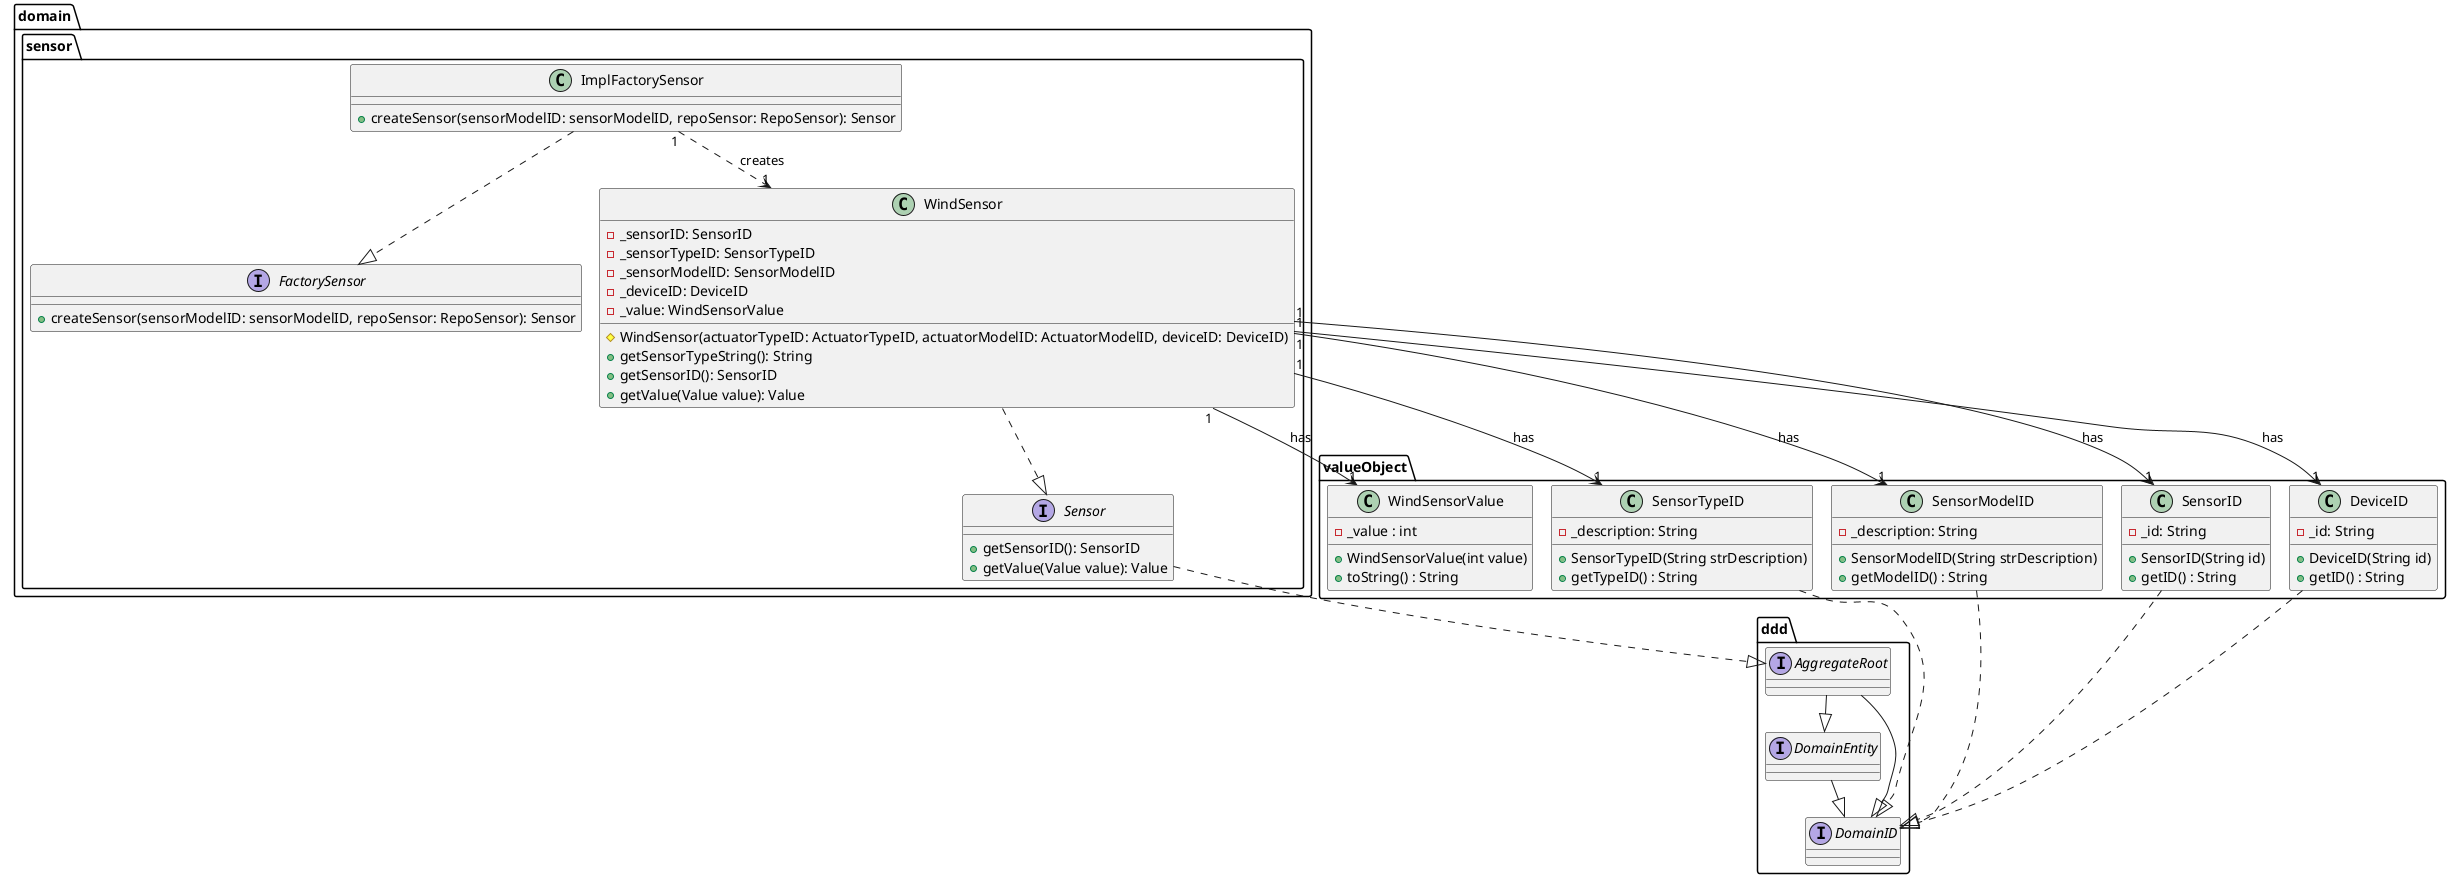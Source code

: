 @startuml
!pragma layout smetana

package domain.sensor {
    interface Sensor {
        + getSensorID(): SensorID
        + getValue(Value value): Value
    }
    interface FactorySensor {
        + createSensor(sensorModelID: sensorModelID, repoSensor: RepoSensor): Sensor
    }
    class ImplFactorySensor {
        + createSensor(sensorModelID: sensorModelID, repoSensor: RepoSensor): Sensor
    }

    class WindSensor {
        - _sensorID: SensorID
        - _sensorTypeID: SensorTypeID
        - _sensorModelID: SensorModelID
        - _deviceID: DeviceID
        - _value: WindSensorValue
        # WindSensor(actuatorTypeID: ActuatorTypeID, actuatorModelID: ActuatorModelID, deviceID: DeviceID)
        + getSensorTypeString(): String
        + getSensorID(): SensorID
        + getValue(Value value): Value
    }
}

package valueObject {
    class WindSensorValue {
    - _value : int
    + WindSensorValue(int value)
    + toString() : String
    }
    class SensorTypeID {
        - _description: String
        + SensorTypeID(String strDescription)
        + getTypeID() : String
    }

    class SensorModelID {
        - _description: String
        + SensorModelID(String strDescription)
        + getModelID() : String
    }

    class SensorID {
        - _id: String
        + SensorID(String id)
        + getID() : String
    }

    class DeviceID {
        - _id: String
        + DeviceID(String id)
        + getID() : String
    }
}

package ddd {

  interface DomainEntity {
  }

  interface DomainID {
  }

  interface AggregateRoot {
  }
}

ImplFactorySensor ..|> FactorySensor
ImplFactorySensor "1" ..> "1" WindSensor : creates

WindSensor ..|> Sensor
WindSensor "1" --> "1" WindSensorValue : has
WindSensor "1" -->  "1" SensorTypeID : has
WindSensor "1" -->  "1" SensorModelID : has
WindSensor "1" -->  "1" SensorID : has
WindSensor "1" -->  "1" DeviceID : has

DomainEntity --|> DomainID
AggregateRoot --|> DomainEntity
AggregateRoot --|> DomainID

Sensor ..|> ddd.AggregateRoot

SensorTypeID ..|> ddd.DomainID
SensorModelID ..|> ddd.DomainID
SensorID ..|> ddd.DomainID
DeviceID ..|> ddd.DomainID

@enduml